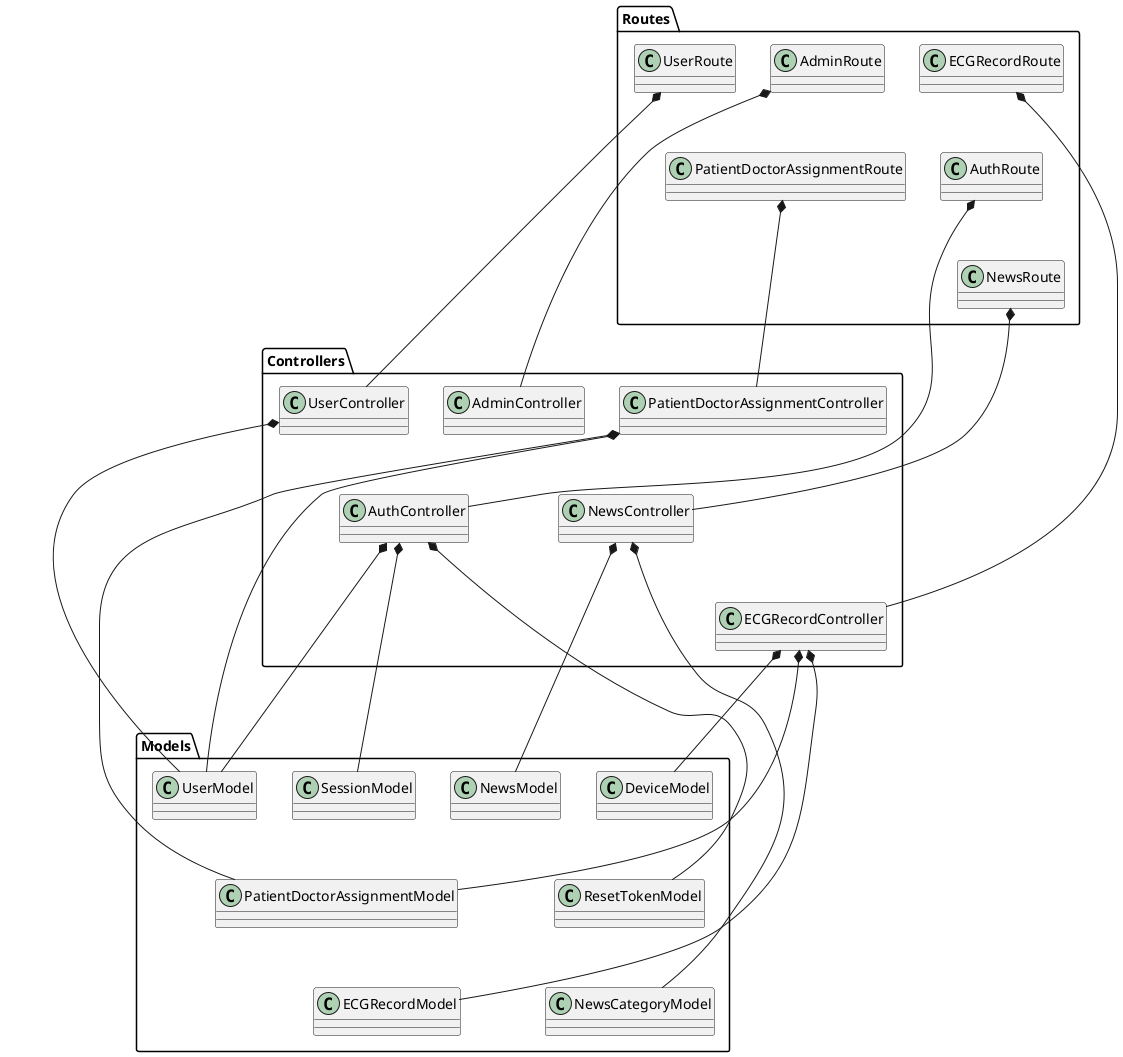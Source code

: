 @startuml

' Define class

package "Controllers" {
    class AuthController
    class ECGRecordController
    class NewsController
    class PatientDoctorAssignmentController
    class UserController
    class AdminController
}

package "Models" {
    class ECGRecordModel
    class NewsModel
    class NewsCategoryModel
    class ResetTokenModel
    class UserModel
    class DeviceModel
    class SessionModel
    class PatientDoctorAssignmentModel
}

package "Routes" {
    class AuthRoute
    class ECGRecordRoute
    class NewsRoute
    class PatientDoctorAssignmentRoute
    class UserRoute
    class AdminRoute
}

' package "Views" {
'     class DashboardViewComponent
'     class NewsViewComponent
'     class ECGRecordViewComponent
'     class PatientDoctorAssignmentViewComponent
' }

' package "Admin" {
'     package "Resource" {
'         class AdminResource
'         class DoctorResource
'         class PatientResource
'         class ECGRecordResource
'         class NewsResource
'         class NewsCategoryResource
'         class PatientDoctorAssignmentResource
'     }

'     package "Component" {
'         class Component
'     }
' }

' Define relationship between classes


' ---------------------AlginLaylout----------------------
' ---Models
UserModel -[hidden]-> PatientDoctorAssignmentModel
SessionModel -[hidden]-> ResetTokenModel
' ECGRecordModel -[hidden]-> DeviceModel
' NewsCategoryModel -[hidden]-> NewsModel
PatientDoctorAssignmentModel -[hidden]-> ECGRecordModel
ResetTokenModel -[hidden]-> NewsCategoryModel


' ---Controller
UserController -[hidden]-> AuthController
' UserController -[hidden]-> ECGRecordController
UserController -[hidden]-> NewsController
AuthController -[hidden]-> ECGRecordController

' -----Route
' ECGRecordRoute -[hidden]-> NewsRoute
ECGRecordRoute -[hidden]-> AuthRoute
ECGRecordRoute -[hidden]-> PatientDoctorAssignmentRoute
PatientDoctorAssignmentRoute -[hidden]-> NewsRoute


' ' ------Admin/Resource
' NewsResource -[hidden]-> PatientResource
' NewsResource -[hidden]-> DoctorResource
' NewsResource -[hidden]-> AdminResource
' AdminResource -[hidden]-> NewsCategoryResource
' AdminResource -[hidden]-> PatientDoctorAssignmentResource

' ' ------Admin/View
' PatientDoctorAssignmentViewComponent -[hidden]-> ECGRecordViewComponent
' ECGRecordViewComponent -[hidden]-> NewsViewComponent
' NewsViewComponent -[hidden]-> DashboardViewComponent


' --------------------------------------------------------



' ---------------Controller-----------------------

AuthController *--- UserModel
AuthController *-- ResetTokenModel
AuthController *-- SessionModel



NewsController *--- NewsCategoryModel
NewsController *--- NewsModel

UserController *--- UserModel

PatientDoctorAssignmentController *--- UserModel
PatientDoctorAssignmentController *--- PatientDoctorAssignmentModel

ECGRecordController *--- ECGRecordModel
ECGRecordController *--- PatientDoctorAssignmentModel
ECGRecordController *--- DeviceModel





' ----------------------------------------------------



' ---------------------------Route----------------------

AuthRoute *--- AuthController
ECGRecordRoute *--- ECGRecordController
UserRoute *--- UserController
NewsRoute *--- NewsController
PatientDoctorAssignmentRoute *--- PatientDoctorAssignmentController
AdminRoute *--- AdminController

' --------------------------------------------------------

' ' ----------------------------Admin------------------------

' ' ----------------Resource--------------------------------

' AdminResource *--- UserModel
' DoctorResource *--- UserModel
' PatientResource *--- UserModel
' NewsResource *--- NewsModel
' NewsCategoryResource *--- NewsCategoryModel
' ECGRecordResource *--- ECGRecordModel
' PatientDoctorAssignmentResource *--- PatientDoctorAssignmentModel

' ' --------------------------------------------------------

' ' ------------------------------Component----------

' Component *--- DashboardViewComponent
' Component *--- NewsViewComponent
' Component *--- ECGRecordViewComponent
' Component *--- PatientDoctorAssignmentViewComponent

' ' ---------------------------------------------------

' AdminController *--- AdminResource
' AdminController *--- DoctorResource
' AdminController *--- PatientResource
' AdminController *--- NewsResource
' AdminController *--- NewsCategoryResource
' AdminController *--- ECGRecordResource
' AdminController *--- PatientDoctorAssignmentResource

' ' ----------------------------------------------------------



@enduml


